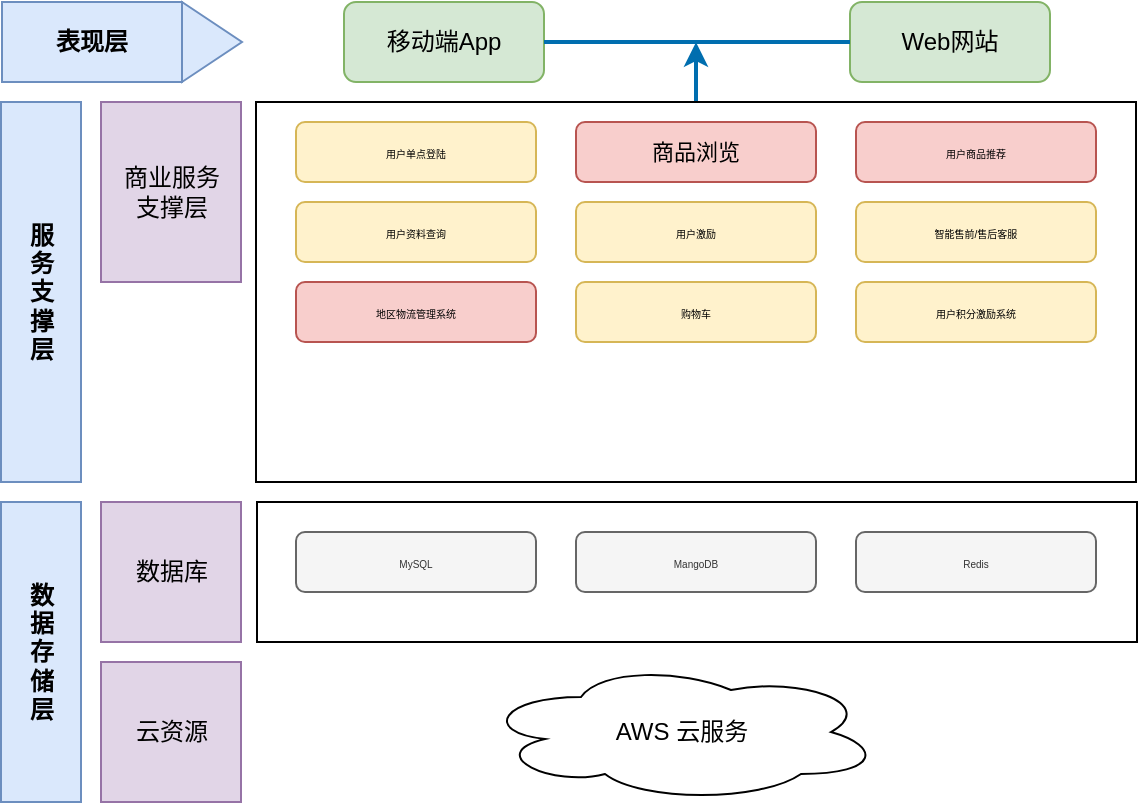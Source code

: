 <mxfile version="11.0.1" type="github"><diagram id="fzdt96dZxdlrwMA6CN2m" name="Page-1"><mxGraphModel dx="813" dy="437" grid="1" gridSize="10" guides="1" tooltips="1" connect="1" arrows="1" fold="1" page="1" pageScale="1" pageWidth="827" pageHeight="1169" math="0" shadow="0"><root><mxCell id="0"/><mxCell id="1" parent="0"/><mxCell id="oAKN9bE4TsMtyj-mp2NB-46" value="" style="rounded=0;whiteSpace=wrap;html=1;fontSize=9;" parent="1" vertex="1"><mxGeometry x="167.5" y="310" width="440" height="70" as="geometry"/></mxCell><mxCell id="oAKN9bE4TsMtyj-mp2NB-48" style="edgeStyle=orthogonalEdgeStyle;rounded=0;orthogonalLoop=1;jettySize=auto;html=1;exitX=0.5;exitY=0;exitDx=0;exitDy=0;fontSize=9;fillColor=#1ba1e2;strokeColor=#006EAF;strokeWidth=2;" parent="1" source="oAKN9bE4TsMtyj-mp2NB-44" edge="1"><mxGeometry relative="1" as="geometry"><mxPoint x="387" y="80.143" as="targetPoint"/></mxGeometry></mxCell><mxCell id="oAKN9bE4TsMtyj-mp2NB-44" value="" style="rounded=0;whiteSpace=wrap;html=1;fontSize=9;" parent="1" vertex="1"><mxGeometry x="167" y="110" width="440" height="190" as="geometry"/></mxCell><mxCell id="1MRWnxUVhFF18T_Qw1uh-1" value="表现层" style="rounded=0;whiteSpace=wrap;html=1;fillColor=#dae8fc;strokeColor=#6c8ebf;fontStyle=1" parent="1" vertex="1"><mxGeometry x="40" y="60" width="90" height="40" as="geometry"/></mxCell><mxCell id="oAKN9bE4TsMtyj-mp2NB-1" value="服&lt;br&gt;务&lt;br&gt;支&lt;br&gt;撑&lt;br&gt;层" style="rounded=0;whiteSpace=wrap;html=1;fillColor=#dae8fc;strokeColor=#6c8ebf;fontStyle=1" parent="1" vertex="1"><mxGeometry x="39.5" y="110" width="40" height="190" as="geometry"/></mxCell><mxCell id="oAKN9bE4TsMtyj-mp2NB-7" value="数&lt;br&gt;据&lt;br&gt;存&lt;br&gt;储&lt;br&gt;层" style="rounded=0;whiteSpace=wrap;html=1;fillColor=#dae8fc;strokeColor=#6c8ebf;fontStyle=1" parent="1" vertex="1"><mxGeometry x="39.5" y="310" width="40" height="150" as="geometry"/></mxCell><mxCell id="oAKN9bE4TsMtyj-mp2NB-8" value="" style="triangle;whiteSpace=wrap;html=1;fillColor=#dae8fc;strokeColor=#6c8ebf;fontStyle=1" parent="1" vertex="1"><mxGeometry x="130" y="60" width="30" height="40" as="geometry"/></mxCell><mxCell id="oAKN9bE4TsMtyj-mp2NB-9" value="移动端App" style="rounded=1;whiteSpace=wrap;html=1;fillColor=#d5e8d4;strokeColor=#82b366;" parent="1" vertex="1"><mxGeometry x="211" y="60" width="100" height="40" as="geometry"/></mxCell><mxCell id="oAKN9bE4TsMtyj-mp2NB-10" value="Web网站" style="rounded=1;whiteSpace=wrap;html=1;fillColor=#d5e8d4;strokeColor=#82b366;" parent="1" vertex="1"><mxGeometry x="464" y="60" width="100" height="40" as="geometry"/></mxCell><mxCell id="oAKN9bE4TsMtyj-mp2NB-11" value="&lt;span style=&quot;white-space: normal&quot;&gt;商业服务&lt;/span&gt;&lt;br style=&quot;white-space: normal&quot;&gt;&lt;span style=&quot;white-space: normal&quot;&gt;支撑层&lt;/span&gt;" style="rounded=0;whiteSpace=wrap;html=1;fillColor=#e1d5e7;strokeColor=#9673a6;" parent="1" vertex="1"><mxGeometry x="89.5" y="110" width="70" height="90" as="geometry"/></mxCell><mxCell id="oAKN9bE4TsMtyj-mp2NB-23" value="MySQL" style="rounded=1;whiteSpace=wrap;html=1;fillColor=#f5f5f5;strokeColor=#666666;fontColor=#333333;fontSize=5;" parent="1" vertex="1"><mxGeometry x="187" y="325" width="120" height="30" as="geometry"/></mxCell><mxCell id="oAKN9bE4TsMtyj-mp2NB-22" value="数据库" style="rounded=0;whiteSpace=wrap;html=1;fillColor=#e1d5e7;strokeColor=#9673a6;" parent="1" vertex="1"><mxGeometry x="89.5" y="310" width="70" height="70" as="geometry"/></mxCell><mxCell id="oAKN9bE4TsMtyj-mp2NB-25" value="&lt;span style=&quot;white-space: normal&quot;&gt;AWS 云服务&lt;/span&gt;" style="ellipse;shape=cloud;whiteSpace=wrap;html=1;" parent="1" vertex="1"><mxGeometry x="279.5" y="390" width="200" height="70" as="geometry"/></mxCell><mxCell id="oAKN9bE4TsMtyj-mp2NB-26" value="MangoDB" style="rounded=1;whiteSpace=wrap;html=1;fillColor=#f5f5f5;strokeColor=#666666;fontColor=#333333;fontSize=5;" parent="1" vertex="1"><mxGeometry x="327" y="325" width="120" height="30" as="geometry"/></mxCell><mxCell id="oAKN9bE4TsMtyj-mp2NB-33" value="地区物流管理系统" style="rounded=1;whiteSpace=wrap;html=1;fillColor=#f8cecc;strokeColor=#b85450;fontSize=5;" parent="1" vertex="1"><mxGeometry x="187" y="200" width="120" height="30" as="geometry"/></mxCell><mxCell id="oAKN9bE4TsMtyj-mp2NB-34" value="用户单点登陆" style="rounded=1;whiteSpace=wrap;html=1;fillColor=#fff2cc;strokeColor=#d6b656;fontSize=5;" parent="1" vertex="1"><mxGeometry x="187" y="120" width="120" height="30" as="geometry"/></mxCell><mxCell id="oAKN9bE4TsMtyj-mp2NB-35" value="&lt;span style=&quot;font-size: 11px&quot;&gt;商品浏览&lt;/span&gt;" style="rounded=1;whiteSpace=wrap;html=1;fillColor=#f8cecc;strokeColor=#b85450;fontSize=5;" parent="1" vertex="1"><mxGeometry x="327" y="120" width="120" height="30" as="geometry"/></mxCell><mxCell id="oAKN9bE4TsMtyj-mp2NB-36" value="用户资料查询" style="rounded=1;whiteSpace=wrap;html=1;fillColor=#fff2cc;strokeColor=#d6b656;fontSize=5;" parent="1" vertex="1"><mxGeometry x="187" y="160" width="120" height="30" as="geometry"/></mxCell><mxCell id="oAKN9bE4TsMtyj-mp2NB-37" value="用户激励" style="rounded=1;whiteSpace=wrap;html=1;fillColor=#fff2cc;strokeColor=#d6b656;fontSize=5;" parent="1" vertex="1"><mxGeometry x="327" y="160" width="120" height="30" as="geometry"/></mxCell><mxCell id="oAKN9bE4TsMtyj-mp2NB-38" value="用户商品推荐" style="rounded=1;whiteSpace=wrap;html=1;fillColor=#f8cecc;strokeColor=#b85450;fontSize=5;" parent="1" vertex="1"><mxGeometry x="467" y="120" width="120" height="30" as="geometry"/></mxCell><mxCell id="oAKN9bE4TsMtyj-mp2NB-40" value="智能售前/售后客服" style="rounded=1;whiteSpace=wrap;html=1;fillColor=#fff2cc;strokeColor=#d6b656;fontSize=5;" parent="1" vertex="1"><mxGeometry x="467" y="160" width="120" height="30" as="geometry"/></mxCell><mxCell id="oAKN9bE4TsMtyj-mp2NB-41" value="云资源" style="rounded=0;whiteSpace=wrap;html=1;fillColor=#e1d5e7;strokeColor=#9673a6;" parent="1" vertex="1"><mxGeometry x="89.5" y="390" width="70" height="70" as="geometry"/></mxCell><mxCell id="oAKN9bE4TsMtyj-mp2NB-47" value="" style="endArrow=none;html=1;fontSize=9;entryX=0;entryY=0.5;entryDx=0;entryDy=0;exitX=1;exitY=0.5;exitDx=0;exitDy=0;fillColor=#1ba1e2;strokeColor=#006EAF;strokeWidth=2;" parent="1" source="oAKN9bE4TsMtyj-mp2NB-9" target="oAKN9bE4TsMtyj-mp2NB-10" edge="1"><mxGeometry width="50" height="50" relative="1" as="geometry"><mxPoint x="364" y="90" as="sourcePoint"/><mxPoint x="414" y="40" as="targetPoint"/><Array as="points"><mxPoint x="464" y="80"/></Array></mxGeometry></mxCell><mxCell id="K3YI2EEh73ywtAd9EEiv-1" value="Redis" style="rounded=1;whiteSpace=wrap;html=1;fillColor=#f5f5f5;strokeColor=#666666;fontColor=#333333;fontSize=5;" parent="1" vertex="1"><mxGeometry x="467" y="325" width="120" height="30" as="geometry"/></mxCell><mxCell id="chQusW20cIfEK0s_6ETn-1" value="购物车" style="rounded=1;whiteSpace=wrap;html=1;fillColor=#fff2cc;strokeColor=#d6b656;fontSize=5;" vertex="1" parent="1"><mxGeometry x="327" y="200" width="120" height="30" as="geometry"/></mxCell><mxCell id="chQusW20cIfEK0s_6ETn-2" value="用户积分激励系统" style="rounded=1;whiteSpace=wrap;html=1;fillColor=#fff2cc;strokeColor=#d6b656;fontSize=5;" vertex="1" parent="1"><mxGeometry x="467" y="200" width="120" height="30" as="geometry"/></mxCell></root></mxGraphModel></diagram></mxfile>